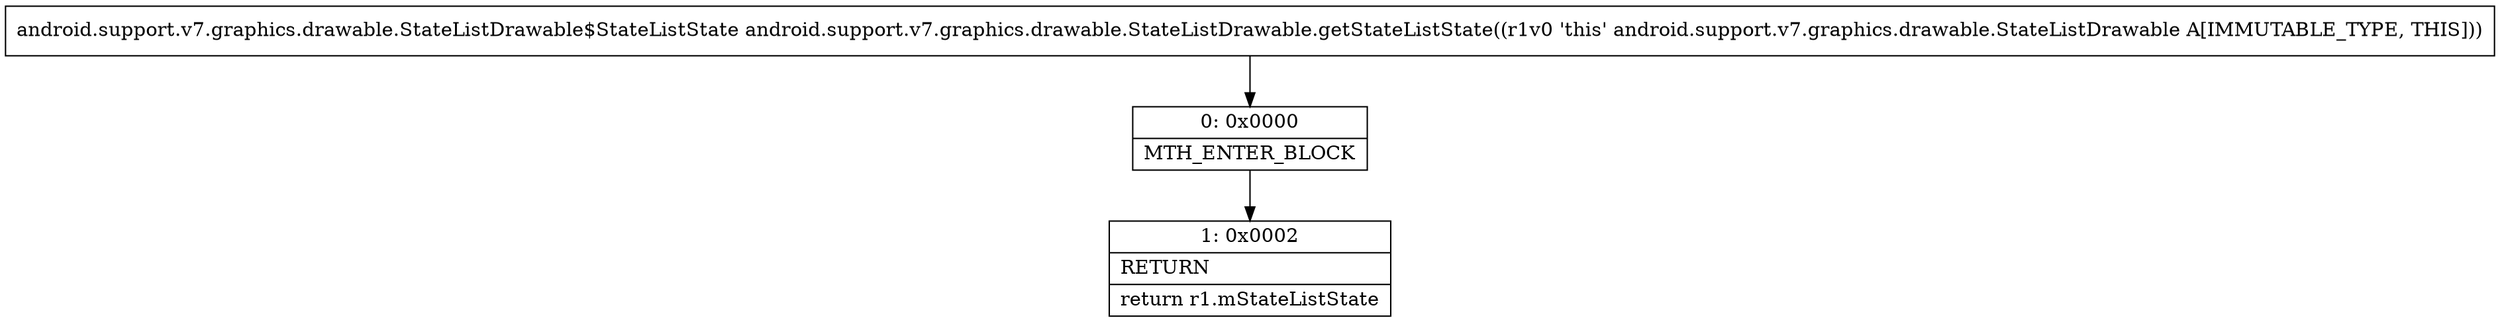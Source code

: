 digraph "CFG forandroid.support.v7.graphics.drawable.StateListDrawable.getStateListState()Landroid\/support\/v7\/graphics\/drawable\/StateListDrawable$StateListState;" {
Node_0 [shape=record,label="{0\:\ 0x0000|MTH_ENTER_BLOCK\l}"];
Node_1 [shape=record,label="{1\:\ 0x0002|RETURN\l|return r1.mStateListState\l}"];
MethodNode[shape=record,label="{android.support.v7.graphics.drawable.StateListDrawable$StateListState android.support.v7.graphics.drawable.StateListDrawable.getStateListState((r1v0 'this' android.support.v7.graphics.drawable.StateListDrawable A[IMMUTABLE_TYPE, THIS])) }"];
MethodNode -> Node_0;
Node_0 -> Node_1;
}

